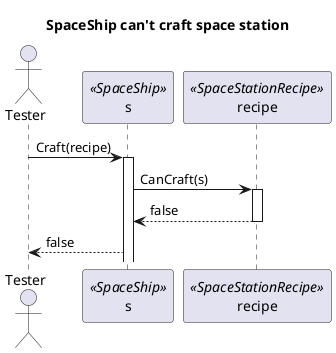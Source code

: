 @startuml

actor Tester as Tester
participant s as s <<SpaceShip>>
participant recipe as recipe <<SpaceStationRecipe>>


title SpaceShip can't craft space station

Tester -> s++: Craft(recipe)

s-> recipe++: CanCraft(s)
recipe --> s --: false

s--> Tester: false 


@enduml